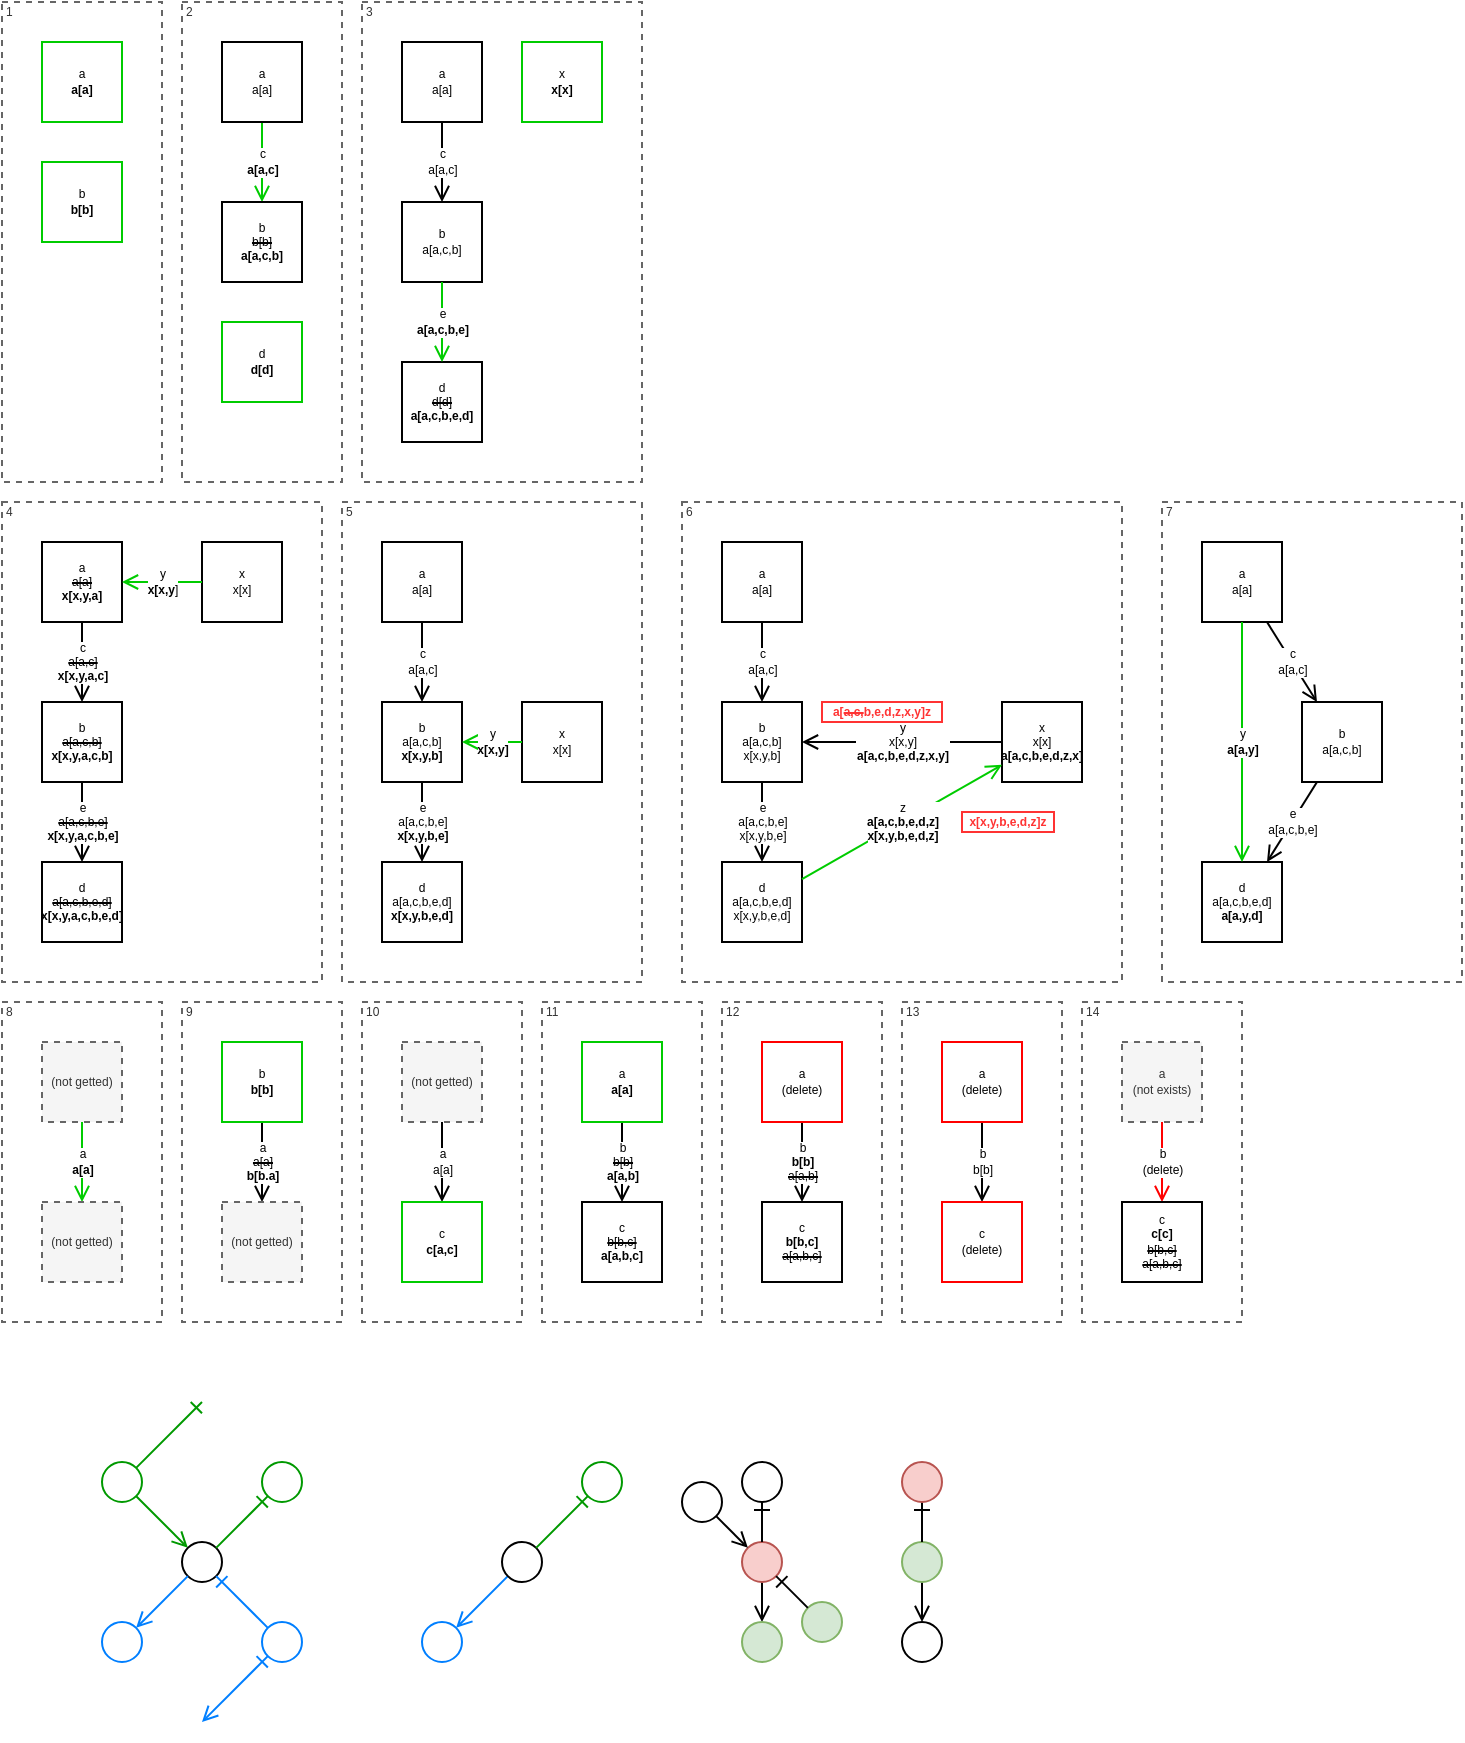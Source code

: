 <mxfile pages="2">
    <diagram id="YDHPcrjkJ_hrPR7L1dNF" name="v0">
        <mxGraphModel dx="997" dy="654" grid="1" gridSize="10" guides="1" tooltips="1" connect="1" arrows="1" fold="1" page="1" pageScale="1" pageWidth="827" pageHeight="1169" math="0" shadow="0">
            <root>
                <mxCell id="NjZC5WjNETesjFtiS9zZ-0"/>
                <mxCell id="NjZC5WjNETesjFtiS9zZ-1" parent="NjZC5WjNETesjFtiS9zZ-0"/>
                <mxCell id="ikAkHZJrHeVKkYMlM8vY-0" value="&lt;div style=&quot;font-size: 6px&quot;&gt;&lt;span style=&quot;font-size: 6px&quot;&gt;6&lt;/span&gt;&lt;/div&gt;" style="rounded=0;whiteSpace=wrap;html=1;strokeColor=#666666;fontSize=6;fontColor=#333333;fillColor=none;dashed=1;verticalAlign=top;align=left;spacingTop=-5;" parent="NjZC5WjNETesjFtiS9zZ-1" vertex="1">
                    <mxGeometry x="380" y="290" width="220" height="240" as="geometry"/>
                </mxCell>
                <mxCell id="ikAkHZJrHeVKkYMlM8vY-1" value="&lt;div style=&quot;font-size: 6px&quot;&gt;&lt;span style=&quot;font-size: 6px&quot;&gt;4&lt;/span&gt;&lt;/div&gt;" style="rounded=0;whiteSpace=wrap;html=1;strokeColor=#666666;fontSize=6;fontColor=#333333;fillColor=none;dashed=1;verticalAlign=top;align=left;spacingTop=-5;" parent="NjZC5WjNETesjFtiS9zZ-1" vertex="1">
                    <mxGeometry x="40" y="290" width="160" height="240" as="geometry"/>
                </mxCell>
                <mxCell id="ikAkHZJrHeVKkYMlM8vY-2" value="&lt;div style=&quot;font-size: 6px&quot;&gt;&lt;span style=&quot;font-size: 6px&quot;&gt;5&lt;/span&gt;&lt;/div&gt;" style="rounded=0;whiteSpace=wrap;html=1;strokeColor=#666666;fontSize=6;fontColor=#333333;fillColor=none;dashed=1;verticalAlign=top;align=left;spacingTop=-5;" parent="NjZC5WjNETesjFtiS9zZ-1" vertex="1">
                    <mxGeometry x="210" y="290" width="150" height="240" as="geometry"/>
                </mxCell>
                <mxCell id="ikAkHZJrHeVKkYMlM8vY-3" value="&lt;div style=&quot;font-size: 6px;&quot;&gt;&lt;span style=&quot;font-size: 6px;&quot;&gt;1&lt;/span&gt;&lt;/div&gt;" style="rounded=0;whiteSpace=wrap;html=1;strokeColor=#666666;fontSize=6;fontColor=#333333;fillColor=none;dashed=1;verticalAlign=top;align=left;spacingTop=-5;" parent="NjZC5WjNETesjFtiS9zZ-1" vertex="1">
                    <mxGeometry x="40" y="40" width="80" height="240" as="geometry"/>
                </mxCell>
                <mxCell id="ikAkHZJrHeVKkYMlM8vY-4" value="&lt;div style=&quot;font-size: 6px&quot;&gt;&lt;span style=&quot;font-size: 6px&quot;&gt;2&lt;/span&gt;&lt;/div&gt;" style="rounded=0;whiteSpace=wrap;html=1;strokeColor=#666666;fontSize=6;fontColor=#333333;fillColor=none;dashed=1;verticalAlign=top;align=left;spacingTop=-5;" parent="NjZC5WjNETesjFtiS9zZ-1" vertex="1">
                    <mxGeometry x="130" y="40" width="80" height="240" as="geometry"/>
                </mxCell>
                <mxCell id="ikAkHZJrHeVKkYMlM8vY-5" value="&lt;div style=&quot;font-size: 6px&quot;&gt;&lt;span style=&quot;font-size: 6px&quot;&gt;3&lt;/span&gt;&lt;/div&gt;" style="rounded=0;whiteSpace=wrap;html=1;strokeColor=#666666;fontSize=6;fontColor=#333333;fillColor=none;dashed=1;verticalAlign=top;align=left;spacingTop=-5;" parent="NjZC5WjNETesjFtiS9zZ-1" vertex="1">
                    <mxGeometry x="220" y="40" width="140" height="240" as="geometry"/>
                </mxCell>
                <mxCell id="ikAkHZJrHeVKkYMlM8vY-6" value="a&lt;br style=&quot;font-size: 6px;&quot;&gt;&lt;b style=&quot;font-size: 6px;&quot;&gt;a[a]&lt;/b&gt;" style="rounded=0;whiteSpace=wrap;html=1;strokeColor=#00CC00;fontSize=6;" parent="NjZC5WjNETesjFtiS9zZ-1" vertex="1">
                    <mxGeometry x="60" y="60" width="40" height="40" as="geometry"/>
                </mxCell>
                <mxCell id="ikAkHZJrHeVKkYMlM8vY-7" value="b&lt;br style=&quot;font-size: 6px;&quot;&gt;&lt;b style=&quot;font-size: 6px;&quot;&gt;b[b]&lt;/b&gt;" style="rounded=0;whiteSpace=wrap;html=1;strokeColor=#00CC00;fontSize=6;" parent="NjZC5WjNETesjFtiS9zZ-1" vertex="1">
                    <mxGeometry x="60" y="120" width="40" height="40" as="geometry"/>
                </mxCell>
                <mxCell id="ikAkHZJrHeVKkYMlM8vY-8" value="c&lt;br style=&quot;font-size: 6px;&quot;&gt;&lt;b style=&quot;font-size: 6px;&quot;&gt;a[a,c]&lt;/b&gt;" style="rounded=0;orthogonalLoop=1;jettySize=auto;html=1;endArrow=open;endFill=0;strokeColor=#00CC00;fontSize=6;" parent="NjZC5WjNETesjFtiS9zZ-1" source="ikAkHZJrHeVKkYMlM8vY-9" target="ikAkHZJrHeVKkYMlM8vY-10" edge="1">
                    <mxGeometry relative="1" as="geometry"/>
                </mxCell>
                <mxCell id="ikAkHZJrHeVKkYMlM8vY-9" value="a&lt;br style=&quot;font-size: 6px;&quot;&gt;a[a]" style="rounded=0;whiteSpace=wrap;html=1;fontSize=6;" parent="NjZC5WjNETesjFtiS9zZ-1" vertex="1">
                    <mxGeometry x="150" y="60" width="40" height="40" as="geometry"/>
                </mxCell>
                <mxCell id="ikAkHZJrHeVKkYMlM8vY-10" value="b&lt;br style=&quot;font-size: 6px;&quot;&gt;&lt;strike style=&quot;font-size: 6px;&quot;&gt;b[b]&lt;/strike&gt;&lt;br style=&quot;font-size: 6px;&quot;&gt;&lt;b style=&quot;font-size: 6px;&quot;&gt;a[a,c,b]&lt;/b&gt;" style="rounded=0;whiteSpace=wrap;html=1;fontSize=6;" parent="NjZC5WjNETesjFtiS9zZ-1" vertex="1">
                    <mxGeometry x="150" y="140" width="40" height="40" as="geometry"/>
                </mxCell>
                <mxCell id="ikAkHZJrHeVKkYMlM8vY-11" value="c&lt;br style=&quot;font-size: 6px;&quot;&gt;a[a,c]" style="rounded=0;orthogonalLoop=1;jettySize=auto;html=1;endArrow=open;endFill=0;fontSize=6;" parent="NjZC5WjNETesjFtiS9zZ-1" source="ikAkHZJrHeVKkYMlM8vY-12" target="ikAkHZJrHeVKkYMlM8vY-13" edge="1">
                    <mxGeometry relative="1" as="geometry"/>
                </mxCell>
                <mxCell id="ikAkHZJrHeVKkYMlM8vY-12" value="a&lt;br style=&quot;font-size: 6px;&quot;&gt;a[a]" style="rounded=0;whiteSpace=wrap;html=1;fontSize=6;" parent="NjZC5WjNETesjFtiS9zZ-1" vertex="1">
                    <mxGeometry x="240" y="60" width="40" height="40" as="geometry"/>
                </mxCell>
                <mxCell id="ikAkHZJrHeVKkYMlM8vY-13" value="b&lt;br style=&quot;font-size: 6px;&quot;&gt;a[a,c,b]" style="rounded=0;whiteSpace=wrap;html=1;fontSize=6;" parent="NjZC5WjNETesjFtiS9zZ-1" vertex="1">
                    <mxGeometry x="240" y="140" width="40" height="40" as="geometry"/>
                </mxCell>
                <mxCell id="ikAkHZJrHeVKkYMlM8vY-14" value="d&lt;br style=&quot;font-size: 6px;&quot;&gt;&lt;b style=&quot;font-size: 6px;&quot;&gt;d[d]&lt;/b&gt;" style="rounded=0;whiteSpace=wrap;html=1;strokeColor=#00CC00;fontSize=6;" parent="NjZC5WjNETesjFtiS9zZ-1" vertex="1">
                    <mxGeometry x="150" y="200" width="40" height="40" as="geometry"/>
                </mxCell>
                <mxCell id="ikAkHZJrHeVKkYMlM8vY-15" value="d&lt;br style=&quot;font-size: 6px;&quot;&gt;&lt;strike style=&quot;font-size: 6px;&quot;&gt;d[d]&lt;/strike&gt;&lt;br style=&quot;font-size: 6px;&quot;&gt;&lt;b style=&quot;font-size: 6px;&quot;&gt;a[a,c,b,e,d]&lt;/b&gt;" style="rounded=0;whiteSpace=wrap;html=1;fontSize=6;" parent="NjZC5WjNETesjFtiS9zZ-1" vertex="1">
                    <mxGeometry x="240" y="220" width="40" height="40" as="geometry"/>
                </mxCell>
                <mxCell id="ikAkHZJrHeVKkYMlM8vY-16" value="e&lt;br style=&quot;font-size: 6px;&quot;&gt;&lt;b style=&quot;font-size: 6px;&quot;&gt;a[a,c,b,e]&lt;/b&gt;" style="rounded=0;orthogonalLoop=1;jettySize=auto;html=1;endArrow=open;endFill=0;strokeColor=#00CC00;fontSize=6;" parent="NjZC5WjNETesjFtiS9zZ-1" source="ikAkHZJrHeVKkYMlM8vY-13" target="ikAkHZJrHeVKkYMlM8vY-15" edge="1">
                    <mxGeometry relative="1" as="geometry"/>
                </mxCell>
                <mxCell id="ikAkHZJrHeVKkYMlM8vY-17" value="x&lt;br style=&quot;font-size: 6px;&quot;&gt;&lt;b style=&quot;font-size: 6px;&quot;&gt;x[x]&lt;/b&gt;" style="rounded=0;whiteSpace=wrap;html=1;strokeColor=#00CC00;fontSize=6;" parent="NjZC5WjNETesjFtiS9zZ-1" vertex="1">
                    <mxGeometry x="300" y="60" width="40" height="40" as="geometry"/>
                </mxCell>
                <mxCell id="ikAkHZJrHeVKkYMlM8vY-18" value="c&lt;br style=&quot;font-size: 6px&quot;&gt;&lt;strike style=&quot;font-size: 6px&quot;&gt;a[a,c]&lt;/strike&gt;&lt;br style=&quot;font-size: 6px&quot;&gt;&lt;span style=&quot;font-size: 6px&quot;&gt;&lt;b style=&quot;font-size: 6px&quot;&gt;x[x,y,a,c]&lt;/b&gt;&lt;/span&gt;" style="rounded=0;orthogonalLoop=1;jettySize=auto;html=1;endArrow=open;endFill=0;fontSize=6;" parent="NjZC5WjNETesjFtiS9zZ-1" source="ikAkHZJrHeVKkYMlM8vY-19" target="ikAkHZJrHeVKkYMlM8vY-20" edge="1">
                    <mxGeometry relative="1" as="geometry"/>
                </mxCell>
                <mxCell id="ikAkHZJrHeVKkYMlM8vY-19" value="a&lt;br style=&quot;font-size: 6px;&quot;&gt;&lt;strike style=&quot;font-size: 6px;&quot;&gt;a[a]&lt;/strike&gt;&lt;br style=&quot;font-size: 6px;&quot;&gt;&lt;b style=&quot;font-size: 6px;&quot;&gt;x[x,y,a]&lt;/b&gt;" style="rounded=0;whiteSpace=wrap;html=1;fontSize=6;" parent="NjZC5WjNETesjFtiS9zZ-1" vertex="1">
                    <mxGeometry x="60" y="310" width="40" height="40" as="geometry"/>
                </mxCell>
                <mxCell id="ikAkHZJrHeVKkYMlM8vY-20" value="b&lt;br style=&quot;font-size: 6px;&quot;&gt;&lt;strike style=&quot;font-size: 6px;&quot;&gt;a[a,c,b]&lt;/strike&gt;&lt;br style=&quot;font-size: 6px;&quot;&gt;&lt;b style=&quot;font-size: 6px;&quot;&gt;x[x,y,a,c,b]&lt;/b&gt;" style="rounded=0;whiteSpace=wrap;html=1;fontSize=6;" parent="NjZC5WjNETesjFtiS9zZ-1" vertex="1">
                    <mxGeometry x="60" y="390" width="40" height="40" as="geometry"/>
                </mxCell>
                <mxCell id="ikAkHZJrHeVKkYMlM8vY-21" value="d&lt;br style=&quot;font-size: 6px;&quot;&gt;&lt;strike style=&quot;font-size: 6px;&quot;&gt;a[a,c,b,e,d]&lt;/strike&gt;&lt;br style=&quot;font-size: 6px;&quot;&gt;&lt;b style=&quot;font-size: 6px;&quot;&gt;x[x,y,a,c,b,e,d]&lt;/b&gt;" style="rounded=0;whiteSpace=wrap;html=1;fontSize=6;" parent="NjZC5WjNETesjFtiS9zZ-1" vertex="1">
                    <mxGeometry x="60" y="470" width="40" height="40" as="geometry"/>
                </mxCell>
                <mxCell id="ikAkHZJrHeVKkYMlM8vY-22" value="e&lt;br style=&quot;font-size: 6px&quot;&gt;&lt;strike style=&quot;font-size: 6px&quot;&gt;a[a,c,b,e]&lt;/strike&gt;&lt;br style=&quot;font-size: 6px&quot;&gt;&lt;span style=&quot;font-size: 6px&quot;&gt;&lt;b style=&quot;font-size: 6px&quot;&gt;x[x,y,a,c,b,e]&lt;/b&gt;&lt;/span&gt;" style="rounded=0;orthogonalLoop=1;jettySize=auto;html=1;endArrow=open;endFill=0;fontSize=6;" parent="NjZC5WjNETesjFtiS9zZ-1" source="ikAkHZJrHeVKkYMlM8vY-20" target="ikAkHZJrHeVKkYMlM8vY-21" edge="1">
                    <mxGeometry relative="1" as="geometry"/>
                </mxCell>
                <mxCell id="ikAkHZJrHeVKkYMlM8vY-23" value="x&lt;br style=&quot;font-size: 6px;&quot;&gt;x[x]" style="rounded=0;whiteSpace=wrap;html=1;fontSize=6;" parent="NjZC5WjNETesjFtiS9zZ-1" vertex="1">
                    <mxGeometry x="140" y="310" width="40" height="40" as="geometry"/>
                </mxCell>
                <mxCell id="ikAkHZJrHeVKkYMlM8vY-24" value="y&lt;br style=&quot;font-size: 6px;&quot;&gt;&lt;b style=&quot;font-size: 6px;&quot;&gt;x[x,y&lt;/b&gt;]" style="rounded=0;orthogonalLoop=1;jettySize=auto;html=1;endArrow=open;endFill=0;strokeColor=#00CC00;fontSize=6;" parent="NjZC5WjNETesjFtiS9zZ-1" source="ikAkHZJrHeVKkYMlM8vY-23" target="ikAkHZJrHeVKkYMlM8vY-19" edge="1">
                    <mxGeometry relative="1" as="geometry">
                        <mxPoint x="160" y="430" as="targetPoint"/>
                    </mxGeometry>
                </mxCell>
                <mxCell id="ikAkHZJrHeVKkYMlM8vY-25" value="c&lt;br style=&quot;font-size: 6px;&quot;&gt;a[a,c]" style="rounded=0;orthogonalLoop=1;jettySize=auto;html=1;endArrow=open;endFill=0;fontSize=6;" parent="NjZC5WjNETesjFtiS9zZ-1" source="ikAkHZJrHeVKkYMlM8vY-26" target="ikAkHZJrHeVKkYMlM8vY-27" edge="1">
                    <mxGeometry relative="1" as="geometry"/>
                </mxCell>
                <mxCell id="ikAkHZJrHeVKkYMlM8vY-26" value="a&lt;br style=&quot;font-size: 6px;&quot;&gt;&lt;span style=&quot;font-size: 6px;&quot;&gt;a[a]&lt;/span&gt;" style="rounded=0;whiteSpace=wrap;html=1;fontSize=6;" parent="NjZC5WjNETesjFtiS9zZ-1" vertex="1">
                    <mxGeometry x="230" y="310" width="40" height="40" as="geometry"/>
                </mxCell>
                <mxCell id="ikAkHZJrHeVKkYMlM8vY-27" value="b&lt;br style=&quot;font-size: 6px&quot;&gt;a[a,c,b]&lt;br style=&quot;font-size: 6px&quot;&gt;&lt;b style=&quot;font-size: 6px&quot;&gt;x[x,y,b]&lt;/b&gt;" style="rounded=0;whiteSpace=wrap;html=1;fontSize=6;" parent="NjZC5WjNETesjFtiS9zZ-1" vertex="1">
                    <mxGeometry x="230" y="390" width="40" height="40" as="geometry"/>
                </mxCell>
                <mxCell id="ikAkHZJrHeVKkYMlM8vY-28" value="d&lt;br style=&quot;font-size: 6px;&quot;&gt;a[a,c,b,e,d]&lt;br style=&quot;font-size: 6px;&quot;&gt;&lt;b style=&quot;font-size: 6px;&quot;&gt;x[x,y,b,e,d]&lt;/b&gt;" style="rounded=0;whiteSpace=wrap;html=1;fontSize=6;" parent="NjZC5WjNETesjFtiS9zZ-1" vertex="1">
                    <mxGeometry x="230" y="470" width="40" height="40" as="geometry"/>
                </mxCell>
                <mxCell id="ikAkHZJrHeVKkYMlM8vY-29" value="e&lt;br style=&quot;font-size: 6px&quot;&gt;a[a,c,b,e]&lt;br style=&quot;font-size: 6px&quot;&gt;&lt;span style=&quot;font-size: 6px&quot;&gt;&lt;b style=&quot;font-size: 6px&quot;&gt;x[x,y,b,e]&lt;/b&gt;&lt;/span&gt;" style="rounded=0;orthogonalLoop=1;jettySize=auto;html=1;endArrow=open;endFill=0;fontSize=6;" parent="NjZC5WjNETesjFtiS9zZ-1" source="ikAkHZJrHeVKkYMlM8vY-27" target="ikAkHZJrHeVKkYMlM8vY-28" edge="1">
                    <mxGeometry relative="1" as="geometry"/>
                </mxCell>
                <mxCell id="ikAkHZJrHeVKkYMlM8vY-30" value="x&lt;br style=&quot;font-size: 6px;&quot;&gt;x[x]" style="rounded=0;whiteSpace=wrap;html=1;fontSize=6;" parent="NjZC5WjNETesjFtiS9zZ-1" vertex="1">
                    <mxGeometry x="300" y="390" width="40" height="40" as="geometry"/>
                </mxCell>
                <mxCell id="ikAkHZJrHeVKkYMlM8vY-31" value="y&lt;br style=&quot;font-size: 6px;&quot;&gt;&lt;b style=&quot;font-size: 6px;&quot;&gt;x[x,y]&lt;/b&gt;" style="rounded=0;orthogonalLoop=1;jettySize=auto;html=1;endArrow=open;endFill=0;strokeColor=#00CC00;fontSize=6;" parent="NjZC5WjNETesjFtiS9zZ-1" source="ikAkHZJrHeVKkYMlM8vY-30" target="ikAkHZJrHeVKkYMlM8vY-27" edge="1">
                    <mxGeometry relative="1" as="geometry">
                        <mxPoint x="330" y="430" as="targetPoint"/>
                    </mxGeometry>
                </mxCell>
                <mxCell id="ikAkHZJrHeVKkYMlM8vY-32" value="c&lt;br style=&quot;font-size: 6px;&quot;&gt;a[a,c]" style="rounded=0;orthogonalLoop=1;jettySize=auto;html=1;endArrow=open;endFill=0;fontSize=6;" parent="NjZC5WjNETesjFtiS9zZ-1" source="ikAkHZJrHeVKkYMlM8vY-33" target="ikAkHZJrHeVKkYMlM8vY-34" edge="1">
                    <mxGeometry relative="1" as="geometry"/>
                </mxCell>
                <mxCell id="ikAkHZJrHeVKkYMlM8vY-33" value="a&lt;br style=&quot;font-size: 6px;&quot;&gt;&lt;span style=&quot;font-size: 6px;&quot;&gt;a[a]&lt;/span&gt;" style="rounded=0;whiteSpace=wrap;html=1;fontSize=6;" parent="NjZC5WjNETesjFtiS9zZ-1" vertex="1">
                    <mxGeometry x="400" y="310" width="40" height="40" as="geometry"/>
                </mxCell>
                <mxCell id="ikAkHZJrHeVKkYMlM8vY-34" value="b&lt;br style=&quot;font-size: 6px&quot;&gt;a[a,c,b]&lt;br style=&quot;font-size: 6px&quot;&gt;x[x,y,b]&lt;b style=&quot;font-size: 6px&quot;&gt;&lt;br&gt;&lt;/b&gt;" style="rounded=0;whiteSpace=wrap;html=1;fontSize=6;" parent="NjZC5WjNETesjFtiS9zZ-1" vertex="1">
                    <mxGeometry x="400" y="390" width="40" height="40" as="geometry"/>
                </mxCell>
                <mxCell id="ikAkHZJrHeVKkYMlM8vY-35" value="d&lt;br style=&quot;font-size: 6px&quot;&gt;a[a,c,b,e,d]&lt;br style=&quot;font-size: 6px&quot;&gt;x[x,y,b,e,d]" style="rounded=0;whiteSpace=wrap;html=1;fontSize=6;" parent="NjZC5WjNETesjFtiS9zZ-1" vertex="1">
                    <mxGeometry x="400" y="470" width="40" height="40" as="geometry"/>
                </mxCell>
                <mxCell id="ikAkHZJrHeVKkYMlM8vY-36" value="e&lt;br style=&quot;font-size: 6px&quot;&gt;a[a,c,b,e]&lt;br style=&quot;font-size: 6px&quot;&gt;&lt;span style=&quot;font-size: 6px&quot;&gt;x[x,y,b,e]&lt;/span&gt;&lt;span style=&quot;background-color: rgb(248 , 249 , 250) ; font-size: 6px&quot;&gt;&lt;br style=&quot;font-size: 6px&quot;&gt;&lt;/span&gt;" style="rounded=0;orthogonalLoop=1;jettySize=auto;html=1;endArrow=open;endFill=0;fontSize=6;" parent="NjZC5WjNETesjFtiS9zZ-1" source="ikAkHZJrHeVKkYMlM8vY-34" target="ikAkHZJrHeVKkYMlM8vY-35" edge="1">
                    <mxGeometry relative="1" as="geometry"/>
                </mxCell>
                <mxCell id="ikAkHZJrHeVKkYMlM8vY-37" value="x&lt;br style=&quot;font-size: 6px&quot;&gt;x[x]&lt;br style=&quot;font-size: 6px&quot;&gt;&lt;b style=&quot;font-size: 6px&quot;&gt;a[a,c,b,e,d,z,x]&lt;br&gt;&lt;/b&gt;" style="rounded=0;whiteSpace=wrap;html=1;fontSize=6;" parent="NjZC5WjNETesjFtiS9zZ-1" vertex="1">
                    <mxGeometry x="540" y="390" width="40" height="40" as="geometry"/>
                </mxCell>
                <mxCell id="ikAkHZJrHeVKkYMlM8vY-38" value="y&lt;br style=&quot;font-size: 6px&quot;&gt;x[x,y]&lt;br style=&quot;font-size: 6px&quot;&gt;&lt;b style=&quot;font-size: 6px&quot;&gt;a[a,c,b,e,d,z,x,y]&lt;br&gt;&lt;/b&gt;" style="rounded=0;orthogonalLoop=1;jettySize=auto;html=1;endArrow=open;endFill=0;fontSize=6;" parent="NjZC5WjNETesjFtiS9zZ-1" source="ikAkHZJrHeVKkYMlM8vY-37" target="ikAkHZJrHeVKkYMlM8vY-34" edge="1">
                    <mxGeometry relative="1" as="geometry">
                        <mxPoint x="500" y="430" as="targetPoint"/>
                    </mxGeometry>
                </mxCell>
                <mxCell id="ikAkHZJrHeVKkYMlM8vY-39" value="z&lt;br style=&quot;font-size: 6px&quot;&gt;&lt;b style=&quot;font-size: 6px&quot;&gt;a[a,c,b,e,d,z]&lt;br style=&quot;font-size: 6px&quot;&gt;x[x,y,b,e,d,z]&lt;/b&gt;&lt;b style=&quot;font-size: 6px&quot;&gt;&lt;br style=&quot;font-size: 6px&quot;&gt;&lt;/b&gt;" style="rounded=0;orthogonalLoop=1;jettySize=auto;html=1;endArrow=open;endFill=0;fontSize=6;strokeColor=#00CC00;" parent="NjZC5WjNETesjFtiS9zZ-1" source="ikAkHZJrHeVKkYMlM8vY-35" target="ikAkHZJrHeVKkYMlM8vY-37" edge="1">
                    <mxGeometry relative="1" as="geometry">
                        <mxPoint x="500" y="430" as="targetPoint"/>
                    </mxGeometry>
                </mxCell>
                <mxCell id="ikAkHZJrHeVKkYMlM8vY-40" value="&lt;b style=&quot;&quot;&gt;&lt;font color=&quot;#ff3333&quot;&gt;a[&lt;strike&gt;a,c,&lt;/strike&gt;b,e,d,z,x,y]z&lt;/font&gt;&lt;/b&gt;" style="rounded=0;whiteSpace=wrap;html=1;strokeColor=#FF3333;fillColor=none;fontSize=6;fontColor=#000000;align=center;labelBackgroundColor=#ffffff;" parent="NjZC5WjNETesjFtiS9zZ-1" vertex="1">
                    <mxGeometry x="450" y="390" width="60" height="10" as="geometry"/>
                </mxCell>
                <mxCell id="ikAkHZJrHeVKkYMlM8vY-41" value="&lt;b&gt;&lt;font color=&quot;#ff3333&quot;&gt;x[x,y,b,e,d,z]z&lt;/font&gt;&lt;/b&gt;" style="rounded=0;whiteSpace=wrap;html=1;strokeColor=#FF3333;fillColor=none;fontSize=6;fontColor=#000000;align=center;labelBackgroundColor=#ffffff;" parent="NjZC5WjNETesjFtiS9zZ-1" vertex="1">
                    <mxGeometry x="520" y="445" width="46" height="10" as="geometry"/>
                </mxCell>
                <mxCell id="ikAkHZJrHeVKkYMlM8vY-42" value="&lt;div style=&quot;font-size: 6px&quot;&gt;7&lt;/div&gt;" style="rounded=0;whiteSpace=wrap;html=1;strokeColor=#666666;fontSize=6;fontColor=#333333;fillColor=none;dashed=1;verticalAlign=top;align=left;spacingTop=-5;" parent="NjZC5WjNETesjFtiS9zZ-1" vertex="1">
                    <mxGeometry x="620" y="290" width="150" height="240" as="geometry"/>
                </mxCell>
                <mxCell id="ikAkHZJrHeVKkYMlM8vY-43" value="c&lt;br style=&quot;font-size: 6px;&quot;&gt;a[a,c]" style="rounded=0;orthogonalLoop=1;jettySize=auto;html=1;endArrow=open;endFill=0;fontSize=6;" parent="NjZC5WjNETesjFtiS9zZ-1" source="ikAkHZJrHeVKkYMlM8vY-44" target="ikAkHZJrHeVKkYMlM8vY-45" edge="1">
                    <mxGeometry relative="1" as="geometry"/>
                </mxCell>
                <mxCell id="ikAkHZJrHeVKkYMlM8vY-44" value="a&lt;br style=&quot;font-size: 6px;&quot;&gt;&lt;span style=&quot;font-size: 6px;&quot;&gt;a[a]&lt;/span&gt;" style="rounded=0;whiteSpace=wrap;html=1;fontSize=6;" parent="NjZC5WjNETesjFtiS9zZ-1" vertex="1">
                    <mxGeometry x="640" y="310" width="40" height="40" as="geometry"/>
                </mxCell>
                <mxCell id="ikAkHZJrHeVKkYMlM8vY-45" value="b&lt;br style=&quot;font-size: 6px&quot;&gt;a[a,c,b]" style="rounded=0;whiteSpace=wrap;html=1;fontSize=6;" parent="NjZC5WjNETesjFtiS9zZ-1" vertex="1">
                    <mxGeometry x="690" y="390" width="40" height="40" as="geometry"/>
                </mxCell>
                <mxCell id="ikAkHZJrHeVKkYMlM8vY-46" value="d&lt;br style=&quot;font-size: 6px&quot;&gt;a[a,c,b,e,d]&lt;br style=&quot;font-size: 6px&quot;&gt;&lt;b style=&quot;font-size: 6px&quot;&gt;a[a,y,d]&lt;/b&gt;" style="rounded=0;whiteSpace=wrap;html=1;fontSize=6;" parent="NjZC5WjNETesjFtiS9zZ-1" vertex="1">
                    <mxGeometry x="640" y="470" width="40" height="40" as="geometry"/>
                </mxCell>
                <mxCell id="ikAkHZJrHeVKkYMlM8vY-47" value="e&lt;br style=&quot;font-size: 6px&quot;&gt;a[a,c,b,e]" style="rounded=0;orthogonalLoop=1;jettySize=auto;html=1;endArrow=open;endFill=0;fontSize=6;" parent="NjZC5WjNETesjFtiS9zZ-1" source="ikAkHZJrHeVKkYMlM8vY-45" target="ikAkHZJrHeVKkYMlM8vY-46" edge="1">
                    <mxGeometry relative="1" as="geometry"/>
                </mxCell>
                <mxCell id="ikAkHZJrHeVKkYMlM8vY-48" value="y&lt;br style=&quot;font-size: 6px&quot;&gt;&lt;b style=&quot;font-size: 6px&quot;&gt;a[a,y]&lt;/b&gt;" style="rounded=0;orthogonalLoop=1;jettySize=auto;html=1;endArrow=open;endFill=0;strokeColor=#00CC00;fontSize=6;" parent="NjZC5WjNETesjFtiS9zZ-1" source="ikAkHZJrHeVKkYMlM8vY-44" target="ikAkHZJrHeVKkYMlM8vY-46" edge="1">
                    <mxGeometry relative="1" as="geometry">
                        <mxPoint x="740" y="430" as="targetPoint"/>
                    </mxGeometry>
                </mxCell>
                <mxCell id="ikAkHZJrHeVKkYMlM8vY-49" value="&lt;div style=&quot;font-size: 6px&quot;&gt;8&lt;/div&gt;" style="rounded=0;whiteSpace=wrap;html=1;strokeColor=#666666;fontSize=6;fontColor=#333333;fillColor=none;dashed=1;verticalAlign=top;align=left;spacingTop=-5;" parent="NjZC5WjNETesjFtiS9zZ-1" vertex="1">
                    <mxGeometry x="40" y="540" width="80" height="160" as="geometry"/>
                </mxCell>
                <mxCell id="ikAkHZJrHeVKkYMlM8vY-50" value="a&lt;br style=&quot;font-size: 6px&quot;&gt;&lt;b style=&quot;font-size: 6px&quot;&gt;a[a]&lt;/b&gt;" style="rounded=0;orthogonalLoop=1;jettySize=auto;html=1;endArrow=open;endFill=0;strokeColor=#00CC00;fontSize=6;" parent="NjZC5WjNETesjFtiS9zZ-1" source="ikAkHZJrHeVKkYMlM8vY-51" target="ikAkHZJrHeVKkYMlM8vY-52" edge="1">
                    <mxGeometry relative="1" as="geometry">
                        <mxPoint x="80" y="640" as="targetPoint"/>
                    </mxGeometry>
                </mxCell>
                <mxCell id="ikAkHZJrHeVKkYMlM8vY-51" value="(not getted)" style="rounded=0;whiteSpace=wrap;html=1;fontSize=6;fillColor=#f5f5f5;strokeColor=#666666;fontColor=#333333;dashed=1;" parent="NjZC5WjNETesjFtiS9zZ-1" vertex="1">
                    <mxGeometry x="60" y="560" width="40" height="40" as="geometry"/>
                </mxCell>
                <mxCell id="ikAkHZJrHeVKkYMlM8vY-52" value="(not getted)" style="rounded=0;whiteSpace=wrap;html=1;fontSize=6;fillColor=#f5f5f5;strokeColor=#666666;fontColor=#333333;dashed=1;" parent="NjZC5WjNETesjFtiS9zZ-1" vertex="1">
                    <mxGeometry x="60" y="640" width="40" height="40" as="geometry"/>
                </mxCell>
                <mxCell id="ikAkHZJrHeVKkYMlM8vY-53" value="&lt;div style=&quot;font-size: 6px&quot;&gt;9&lt;/div&gt;" style="rounded=0;whiteSpace=wrap;html=1;strokeColor=#666666;fontSize=6;fontColor=#333333;fillColor=none;dashed=1;verticalAlign=top;align=left;spacingTop=-5;" parent="NjZC5WjNETesjFtiS9zZ-1" vertex="1">
                    <mxGeometry x="130" y="540" width="80" height="160" as="geometry"/>
                </mxCell>
                <mxCell id="ikAkHZJrHeVKkYMlM8vY-54" value="a&lt;br style=&quot;font-size: 6px&quot;&gt;&lt;span style=&quot;font-size: 6px&quot;&gt;&lt;strike&gt;a[a]&lt;/strike&gt;&lt;br&gt;&lt;b&gt;b[b.a]&lt;/b&gt;&lt;br&gt;&lt;/span&gt;" style="rounded=0;orthogonalLoop=1;jettySize=auto;html=1;endArrow=open;endFill=0;fontSize=6;" parent="NjZC5WjNETesjFtiS9zZ-1" source="ikAkHZJrHeVKkYMlM8vY-56" target="ikAkHZJrHeVKkYMlM8vY-55" edge="1">
                    <mxGeometry relative="1" as="geometry">
                        <mxPoint x="170" y="640" as="targetPoint"/>
                        <mxPoint x="170" y="600" as="sourcePoint"/>
                    </mxGeometry>
                </mxCell>
                <mxCell id="ikAkHZJrHeVKkYMlM8vY-55" value="(not getted)" style="rounded=0;whiteSpace=wrap;html=1;fontSize=6;fillColor=#f5f5f5;strokeColor=#666666;fontColor=#333333;dashed=1;" parent="NjZC5WjNETesjFtiS9zZ-1" vertex="1">
                    <mxGeometry x="150" y="640" width="40" height="40" as="geometry"/>
                </mxCell>
                <mxCell id="ikAkHZJrHeVKkYMlM8vY-56" value="b&lt;br style=&quot;font-size: 6px&quot;&gt;&lt;b style=&quot;font-size: 6px&quot;&gt;b[b]&lt;/b&gt;" style="rounded=0;whiteSpace=wrap;html=1;strokeColor=#00CC00;fontSize=6;" parent="NjZC5WjNETesjFtiS9zZ-1" vertex="1">
                    <mxGeometry x="150" y="560" width="40" height="40" as="geometry"/>
                </mxCell>
                <mxCell id="ikAkHZJrHeVKkYMlM8vY-57" value="&lt;div style=&quot;font-size: 6px&quot;&gt;10&lt;/div&gt;" style="rounded=0;whiteSpace=wrap;html=1;strokeColor=#666666;fontSize=6;fontColor=#333333;fillColor=none;dashed=1;verticalAlign=top;align=left;spacingTop=-5;" parent="NjZC5WjNETesjFtiS9zZ-1" vertex="1">
                    <mxGeometry x="220" y="540" width="80" height="160" as="geometry"/>
                </mxCell>
                <mxCell id="ikAkHZJrHeVKkYMlM8vY-58" value="a&lt;br style=&quot;font-size: 6px&quot;&gt;&lt;span style=&quot;font-size: 6px&quot;&gt;a[a]&lt;br&gt;&lt;/span&gt;" style="rounded=0;orthogonalLoop=1;jettySize=auto;html=1;endArrow=open;endFill=0;fontSize=6;" parent="NjZC5WjNETesjFtiS9zZ-1" source="ikAkHZJrHeVKkYMlM8vY-60" target="ikAkHZJrHeVKkYMlM8vY-59" edge="1">
                    <mxGeometry relative="1" as="geometry">
                        <mxPoint x="260" y="640" as="targetPoint"/>
                        <mxPoint x="260" y="600" as="sourcePoint"/>
                    </mxGeometry>
                </mxCell>
                <mxCell id="ikAkHZJrHeVKkYMlM8vY-59" value="c&lt;br style=&quot;font-size: 6px&quot;&gt;&lt;b style=&quot;font-size: 6px&quot;&gt;c[a,c]&lt;/b&gt;" style="rounded=0;whiteSpace=wrap;html=1;strokeColor=#00CC00;fontSize=6;" parent="NjZC5WjNETesjFtiS9zZ-1" vertex="1">
                    <mxGeometry x="240" y="640" width="40" height="40" as="geometry"/>
                </mxCell>
                <mxCell id="ikAkHZJrHeVKkYMlM8vY-60" value="(not getted)" style="rounded=0;whiteSpace=wrap;html=1;fontSize=6;fillColor=#f5f5f5;strokeColor=#666666;fontColor=#333333;dashed=1;" parent="NjZC5WjNETesjFtiS9zZ-1" vertex="1">
                    <mxGeometry x="240" y="560" width="40" height="40" as="geometry"/>
                </mxCell>
                <mxCell id="ikAkHZJrHeVKkYMlM8vY-61" value="&lt;div style=&quot;font-size: 6px&quot;&gt;&lt;span style=&quot;font-size: 6px&quot;&gt;11&lt;/span&gt;&lt;/div&gt;" style="rounded=0;whiteSpace=wrap;html=1;strokeColor=#666666;fontSize=6;fontColor=#333333;fillColor=none;dashed=1;verticalAlign=top;align=left;spacingTop=-5;" parent="NjZC5WjNETesjFtiS9zZ-1" vertex="1">
                    <mxGeometry x="310" y="540" width="80" height="160" as="geometry"/>
                </mxCell>
                <mxCell id="ikAkHZJrHeVKkYMlM8vY-62" value="b&lt;br style=&quot;font-size: 6px&quot;&gt;&lt;span style=&quot;font-size: 6px&quot;&gt;&lt;strike&gt;b[b]&lt;/strike&gt;&lt;br&gt;&lt;b&gt;a[a,b]&lt;/b&gt;&lt;br&gt;&lt;/span&gt;" style="rounded=0;orthogonalLoop=1;jettySize=auto;html=1;endArrow=open;endFill=0;fontSize=6;" parent="NjZC5WjNETesjFtiS9zZ-1" source="ikAkHZJrHeVKkYMlM8vY-64" target="ikAkHZJrHeVKkYMlM8vY-63" edge="1">
                    <mxGeometry relative="1" as="geometry">
                        <mxPoint x="350" y="600" as="sourcePoint"/>
                    </mxGeometry>
                </mxCell>
                <mxCell id="ikAkHZJrHeVKkYMlM8vY-63" value="c&lt;br style=&quot;font-size: 6px&quot;&gt;&lt;strike style=&quot;font-size: 6px&quot;&gt;b[b,c]&lt;/strike&gt;&lt;br style=&quot;font-size: 6px&quot;&gt;&lt;b style=&quot;font-size: 6px&quot;&gt;a[a,b,c]&lt;/b&gt;" style="rounded=0;whiteSpace=wrap;html=1;fontSize=6;" parent="NjZC5WjNETesjFtiS9zZ-1" vertex="1">
                    <mxGeometry x="330" y="640" width="40" height="40" as="geometry"/>
                </mxCell>
                <mxCell id="ikAkHZJrHeVKkYMlM8vY-64" value="a&lt;br style=&quot;font-size: 6px&quot;&gt;&lt;b style=&quot;font-size: 6px&quot;&gt;a[a]&lt;/b&gt;" style="rounded=0;whiteSpace=wrap;html=1;strokeColor=#00CC00;fontSize=6;" parent="NjZC5WjNETesjFtiS9zZ-1" vertex="1">
                    <mxGeometry x="330" y="560" width="40" height="40" as="geometry"/>
                </mxCell>
                <mxCell id="ikAkHZJrHeVKkYMlM8vY-65" value="&lt;div style=&quot;font-size: 6px&quot;&gt;&lt;span style=&quot;font-size: 6px&quot;&gt;12&lt;/span&gt;&lt;/div&gt;" style="rounded=0;whiteSpace=wrap;html=1;strokeColor=#666666;fontSize=6;fontColor=#333333;fillColor=none;dashed=1;verticalAlign=top;align=left;spacingTop=-5;" parent="NjZC5WjNETesjFtiS9zZ-1" vertex="1">
                    <mxGeometry x="400" y="540" width="80" height="160" as="geometry"/>
                </mxCell>
                <mxCell id="ikAkHZJrHeVKkYMlM8vY-66" value="b&lt;br style=&quot;font-size: 6px&quot;&gt;&lt;span style=&quot;font-size: 6px&quot;&gt;&lt;b&gt;b[b]&lt;/b&gt;&lt;br&gt;&lt;strike&gt;a[a,b]&lt;/strike&gt;&lt;br&gt;&lt;/span&gt;" style="rounded=0;orthogonalLoop=1;jettySize=auto;html=1;endArrow=open;endFill=0;fontSize=6;" parent="NjZC5WjNETesjFtiS9zZ-1" source="ikAkHZJrHeVKkYMlM8vY-68" target="ikAkHZJrHeVKkYMlM8vY-67" edge="1">
                    <mxGeometry relative="1" as="geometry">
                        <mxPoint x="440" y="600" as="sourcePoint"/>
                    </mxGeometry>
                </mxCell>
                <mxCell id="ikAkHZJrHeVKkYMlM8vY-67" value="c&lt;br style=&quot;font-size: 6px&quot;&gt;&lt;span style=&quot;font-size: 6px&quot;&gt;&lt;b&gt;b[b,c]&lt;/b&gt;&lt;/span&gt;&lt;br style=&quot;font-size: 6px&quot;&gt;&lt;span style=&quot;font-size: 6px&quot;&gt;&lt;strike&gt;a[a,b,c]&lt;/strike&gt;&lt;/span&gt;" style="rounded=0;whiteSpace=wrap;html=1;fontSize=6;" parent="NjZC5WjNETesjFtiS9zZ-1" vertex="1">
                    <mxGeometry x="420" y="640" width="40" height="40" as="geometry"/>
                </mxCell>
                <mxCell id="ikAkHZJrHeVKkYMlM8vY-68" value="a&lt;br&gt;(delete)" style="rounded=0;whiteSpace=wrap;html=1;fontSize=6;strokeColor=#FF0000;" parent="NjZC5WjNETesjFtiS9zZ-1" vertex="1">
                    <mxGeometry x="420" y="560" width="40" height="40" as="geometry"/>
                </mxCell>
                <mxCell id="ikAkHZJrHeVKkYMlM8vY-69" value="&lt;div style=&quot;font-size: 6px&quot;&gt;&lt;span style=&quot;font-size: 6px&quot;&gt;14&lt;/span&gt;&lt;/div&gt;" style="rounded=0;whiteSpace=wrap;html=1;strokeColor=#666666;fontSize=6;fontColor=#333333;fillColor=none;dashed=1;verticalAlign=top;align=left;spacingTop=-5;" parent="NjZC5WjNETesjFtiS9zZ-1" vertex="1">
                    <mxGeometry x="580" y="540" width="80" height="160" as="geometry"/>
                </mxCell>
                <mxCell id="ikAkHZJrHeVKkYMlM8vY-70" value="&lt;span style=&quot;font-size: 6px&quot;&gt;b&lt;br&gt;(delete)&lt;br&gt;&lt;/span&gt;" style="rounded=0;orthogonalLoop=1;jettySize=auto;html=1;endArrow=open;endFill=0;fontSize=6;strokeColor=#FF0000;" parent="NjZC5WjNETesjFtiS9zZ-1" source="ikAkHZJrHeVKkYMlM8vY-72" target="ikAkHZJrHeVKkYMlM8vY-71" edge="1">
                    <mxGeometry relative="1" as="geometry">
                        <mxPoint x="620" y="600" as="sourcePoint"/>
                    </mxGeometry>
                </mxCell>
                <mxCell id="ikAkHZJrHeVKkYMlM8vY-71" value="c&lt;br&gt;&lt;b&gt;c[c]&lt;/b&gt;&lt;br style=&quot;font-size: 6px&quot;&gt;&lt;span style=&quot;font-size: 6px&quot;&gt;&lt;strike&gt;b[b,c]&lt;/strike&gt;&lt;/span&gt;&lt;br style=&quot;font-size: 6px&quot;&gt;&lt;span style=&quot;font-size: 6px&quot;&gt;&lt;strike&gt;a[a,b,c]&lt;/strike&gt;&lt;/span&gt;" style="rounded=0;whiteSpace=wrap;html=1;fontSize=6;" parent="NjZC5WjNETesjFtiS9zZ-1" vertex="1">
                    <mxGeometry x="600" y="640" width="40" height="40" as="geometry"/>
                </mxCell>
                <mxCell id="ikAkHZJrHeVKkYMlM8vY-72" value="a&lt;br&gt;(not exists)" style="rounded=0;whiteSpace=wrap;html=1;fontSize=6;fillColor=#f5f5f5;strokeColor=#666666;fontColor=#333333;dashed=1;" parent="NjZC5WjNETesjFtiS9zZ-1" vertex="1">
                    <mxGeometry x="600" y="560" width="40" height="40" as="geometry"/>
                </mxCell>
                <mxCell id="ikAkHZJrHeVKkYMlM8vY-73" value="&lt;div style=&quot;font-size: 6px&quot;&gt;&lt;span style=&quot;font-size: 6px&quot;&gt;13&lt;/span&gt;&lt;/div&gt;" style="rounded=0;whiteSpace=wrap;html=1;strokeColor=#666666;fontSize=6;fontColor=#333333;fillColor=none;dashed=1;verticalAlign=top;align=left;spacingTop=-5;" parent="NjZC5WjNETesjFtiS9zZ-1" vertex="1">
                    <mxGeometry x="490" y="540" width="80" height="160" as="geometry"/>
                </mxCell>
                <mxCell id="ikAkHZJrHeVKkYMlM8vY-74" value="b&lt;br style=&quot;font-size: 6px&quot;&gt;&lt;span style=&quot;font-size: 6px&quot;&gt;b[b]&lt;br&gt;&lt;/span&gt;" style="rounded=0;orthogonalLoop=1;jettySize=auto;html=1;endArrow=open;endFill=0;fontSize=6;" parent="NjZC5WjNETesjFtiS9zZ-1" source="ikAkHZJrHeVKkYMlM8vY-76" target="ikAkHZJrHeVKkYMlM8vY-75" edge="1">
                    <mxGeometry relative="1" as="geometry">
                        <mxPoint x="530" y="600" as="sourcePoint"/>
                    </mxGeometry>
                </mxCell>
                <mxCell id="ikAkHZJrHeVKkYMlM8vY-75" value="c&lt;br style=&quot;font-size: 6px&quot;&gt;(delete)" style="rounded=0;whiteSpace=wrap;html=1;fontSize=6;strokeColor=#FF0000;" parent="NjZC5WjNETesjFtiS9zZ-1" vertex="1">
                    <mxGeometry x="510" y="640" width="40" height="40" as="geometry"/>
                </mxCell>
                <mxCell id="ikAkHZJrHeVKkYMlM8vY-76" value="a&lt;br&gt;(delete)" style="rounded=0;whiteSpace=wrap;html=1;fontSize=6;strokeColor=#FF0000;" parent="NjZC5WjNETesjFtiS9zZ-1" vertex="1">
                    <mxGeometry x="510" y="560" width="40" height="40" as="geometry"/>
                </mxCell>
                <mxCell id="ikAkHZJrHeVKkYMlM8vY-110" value="" style="endArrow=open;html=1;labelBackgroundColor=none;fontSize=7;align=center;startArrow=ERone;startFill=0;endFill=0;strokeColor=#009900;" parent="NjZC5WjNETesjFtiS9zZ-1" source="ikAkHZJrHeVKkYMlM8vY-111" target="ikAkHZJrHeVKkYMlM8vY-113" edge="1">
                    <mxGeometry width="50" height="50" relative="1" as="geometry">
                        <mxPoint x="140" y="740" as="sourcePoint"/>
                        <mxPoint x="130" y="810" as="targetPoint"/>
                        <Array as="points">
                            <mxPoint x="100" y="780"/>
                        </Array>
                    </mxGeometry>
                </mxCell>
                <mxCell id="ikAkHZJrHeVKkYMlM8vY-111" value="" style="ellipse;whiteSpace=wrap;html=1;aspect=fixed;rounded=1;fontSize=7;strokeColor=#009900;" parent="NjZC5WjNETesjFtiS9zZ-1" vertex="1">
                    <mxGeometry x="90" y="770" width="20" height="20" as="geometry"/>
                </mxCell>
                <mxCell id="ikAkHZJrHeVKkYMlM8vY-112" value="" style="endArrow=none;html=1;labelBackgroundColor=none;fontSize=7;align=center;startArrow=ERone;startFill=0;endFill=0;strokeColor=#009900;" parent="NjZC5WjNETesjFtiS9zZ-1" target="ikAkHZJrHeVKkYMlM8vY-111" edge="1">
                    <mxGeometry width="50" height="50" relative="1" as="geometry">
                        <mxPoint x="140" y="740" as="sourcePoint"/>
                        <mxPoint x="140" y="820" as="targetPoint"/>
                        <Array as="points"/>
                    </mxGeometry>
                </mxCell>
                <mxCell id="ikAkHZJrHeVKkYMlM8vY-113" value="" style="ellipse;whiteSpace=wrap;html=1;aspect=fixed;rounded=1;fontSize=7;" parent="NjZC5WjNETesjFtiS9zZ-1" vertex="1">
                    <mxGeometry x="130" y="810" width="20" height="20" as="geometry"/>
                </mxCell>
                <mxCell id="ikAkHZJrHeVKkYMlM8vY-114" value="" style="ellipse;whiteSpace=wrap;html=1;aspect=fixed;rounded=1;fontSize=7;strokeColor=#007FFF;" parent="NjZC5WjNETesjFtiS9zZ-1" vertex="1">
                    <mxGeometry x="170" y="850" width="20" height="20" as="geometry"/>
                </mxCell>
                <mxCell id="ikAkHZJrHeVKkYMlM8vY-115" value="" style="endArrow=none;html=1;labelBackgroundColor=none;fontSize=7;align=center;startArrow=ERone;startFill=0;endFill=0;strokeColor=#007FFF;" parent="NjZC5WjNETesjFtiS9zZ-1" source="ikAkHZJrHeVKkYMlM8vY-113" target="ikAkHZJrHeVKkYMlM8vY-114" edge="1">
                    <mxGeometry width="50" height="50" relative="1" as="geometry">
                        <mxPoint x="130" y="750" as="sourcePoint"/>
                        <mxPoint x="114.472" y="781.056" as="targetPoint"/>
                        <Array as="points"/>
                    </mxGeometry>
                </mxCell>
                <mxCell id="ikAkHZJrHeVKkYMlM8vY-116" value="" style="endArrow=open;html=1;labelBackgroundColor=none;fontSize=7;align=center;startArrow=ERone;startFill=0;endFill=0;strokeColor=#007FFF;" parent="NjZC5WjNETesjFtiS9zZ-1" source="ikAkHZJrHeVKkYMlM8vY-114" edge="1">
                    <mxGeometry width="50" height="50" relative="1" as="geometry">
                        <mxPoint x="110" y="790" as="sourcePoint"/>
                        <mxPoint x="140" y="900" as="targetPoint"/>
                        <Array as="points"/>
                    </mxGeometry>
                </mxCell>
                <mxCell id="ikAkHZJrHeVKkYMlM8vY-117" value="" style="endArrow=none;html=1;labelBackgroundColor=none;fontSize=7;align=center;startArrow=ERone;startFill=0;endFill=0;strokeColor=#009900;" parent="NjZC5WjNETesjFtiS9zZ-1" source="ikAkHZJrHeVKkYMlM8vY-125" target="ikAkHZJrHeVKkYMlM8vY-113" edge="1">
                    <mxGeometry width="50" height="50" relative="1" as="geometry">
                        <mxPoint x="150" y="780" as="sourcePoint"/>
                        <mxPoint x="182.929" y="862.929" as="targetPoint"/>
                        <Array as="points"/>
                    </mxGeometry>
                </mxCell>
                <mxCell id="ikAkHZJrHeVKkYMlM8vY-118" value="" style="endArrow=open;html=1;labelBackgroundColor=none;fontSize=7;align=center;startArrow=none;startFill=0;endFill=0;strokeColor=#007FFF;" parent="NjZC5WjNETesjFtiS9zZ-1" source="ikAkHZJrHeVKkYMlM8vY-120" target="ikAkHZJrHeVKkYMlM8vY-123" edge="1">
                    <mxGeometry width="50" height="50" relative="1" as="geometry">
                        <mxPoint x="175.528" y="868.944" as="sourcePoint"/>
                        <mxPoint x="100" y="860" as="targetPoint"/>
                        <Array as="points"/>
                    </mxGeometry>
                </mxCell>
                <mxCell id="ikAkHZJrHeVKkYMlM8vY-119" value="" style="ellipse;whiteSpace=wrap;html=1;aspect=fixed;rounded=1;fontSize=7;strokeColor=#007FFF;" parent="NjZC5WjNETesjFtiS9zZ-1" vertex="1">
                    <mxGeometry x="90" y="850" width="20" height="20" as="geometry"/>
                </mxCell>
                <mxCell id="ikAkHZJrHeVKkYMlM8vY-120" value="" style="ellipse;whiteSpace=wrap;html=1;aspect=fixed;rounded=1;fontSize=7;" parent="NjZC5WjNETesjFtiS9zZ-1" vertex="1">
                    <mxGeometry x="290" y="810" width="20" height="20" as="geometry"/>
                </mxCell>
                <mxCell id="ikAkHZJrHeVKkYMlM8vY-121" value="" style="endArrow=none;html=1;labelBackgroundColor=none;fontSize=7;align=center;startArrow=ERone;startFill=0;endFill=0;strokeColor=#009900;" parent="NjZC5WjNETesjFtiS9zZ-1" source="ikAkHZJrHeVKkYMlM8vY-122" target="ikAkHZJrHeVKkYMlM8vY-120" edge="1">
                    <mxGeometry width="50" height="50" relative="1" as="geometry">
                        <mxPoint x="343" y="780" as="sourcePoint"/>
                        <mxPoint x="342.929" y="862.929" as="targetPoint"/>
                        <Array as="points"/>
                    </mxGeometry>
                </mxCell>
                <mxCell id="ikAkHZJrHeVKkYMlM8vY-122" value="" style="ellipse;whiteSpace=wrap;html=1;aspect=fixed;rounded=1;fontSize=7;strokeColor=#009900;" parent="NjZC5WjNETesjFtiS9zZ-1" vertex="1">
                    <mxGeometry x="330" y="770" width="20" height="20" as="geometry"/>
                </mxCell>
                <mxCell id="ikAkHZJrHeVKkYMlM8vY-123" value="" style="ellipse;whiteSpace=wrap;html=1;aspect=fixed;rounded=1;fontSize=7;strokeColor=#007FFF;" parent="NjZC5WjNETesjFtiS9zZ-1" vertex="1">
                    <mxGeometry x="250" y="850" width="20" height="20" as="geometry"/>
                </mxCell>
                <mxCell id="ikAkHZJrHeVKkYMlM8vY-124" value="" style="endArrow=open;html=1;labelBackgroundColor=none;fontSize=7;align=center;startArrow=none;startFill=0;endFill=0;strokeColor=#007FFF;" parent="NjZC5WjNETesjFtiS9zZ-1" source="ikAkHZJrHeVKkYMlM8vY-113" target="ikAkHZJrHeVKkYMlM8vY-119" edge="1">
                    <mxGeometry width="50" height="50" relative="1" as="geometry">
                        <mxPoint x="175.528" y="868.944" as="sourcePoint"/>
                        <mxPoint x="100" y="860" as="targetPoint"/>
                        <Array as="points"/>
                    </mxGeometry>
                </mxCell>
                <mxCell id="ikAkHZJrHeVKkYMlM8vY-125" value="" style="ellipse;whiteSpace=wrap;html=1;aspect=fixed;rounded=1;fontSize=7;strokeColor=#009900;" parent="NjZC5WjNETesjFtiS9zZ-1" vertex="1">
                    <mxGeometry x="170" y="770" width="20" height="20" as="geometry"/>
                </mxCell>
                <mxCell id="ikAkHZJrHeVKkYMlM8vY-126" value="" style="endArrow=open;html=1;labelBackgroundColor=none;fontSize=7;align=center;startArrow=none;startFill=0;endFill=0;" parent="NjZC5WjNETesjFtiS9zZ-1" source="ikAkHZJrHeVKkYMlM8vY-127" target="ikAkHZJrHeVKkYMlM8vY-130" edge="1">
                    <mxGeometry width="50" height="50" relative="1" as="geometry">
                        <mxPoint x="295.528" y="868.944" as="sourcePoint"/>
                        <mxPoint x="220" y="860" as="targetPoint"/>
                        <Array as="points"/>
                    </mxGeometry>
                </mxCell>
                <mxCell id="ikAkHZJrHeVKkYMlM8vY-127" value="" style="ellipse;whiteSpace=wrap;html=1;aspect=fixed;rounded=1;fontSize=7;fillColor=#f8cecc;strokeColor=#b85450;" parent="NjZC5WjNETesjFtiS9zZ-1" vertex="1">
                    <mxGeometry x="410" y="810" width="20" height="20" as="geometry"/>
                </mxCell>
                <mxCell id="ikAkHZJrHeVKkYMlM8vY-128" value="" style="endArrow=none;html=1;labelBackgroundColor=none;fontSize=7;align=center;startArrow=ERone;startFill=0;endFill=0;" parent="NjZC5WjNETesjFtiS9zZ-1" source="ikAkHZJrHeVKkYMlM8vY-129" target="ikAkHZJrHeVKkYMlM8vY-127" edge="1">
                    <mxGeometry width="50" height="50" relative="1" as="geometry">
                        <mxPoint x="463" y="780" as="sourcePoint"/>
                        <mxPoint x="462.929" y="862.929" as="targetPoint"/>
                        <Array as="points"/>
                    </mxGeometry>
                </mxCell>
                <mxCell id="ikAkHZJrHeVKkYMlM8vY-129" value="" style="ellipse;whiteSpace=wrap;html=1;aspect=fixed;rounded=1;fontSize=7;" parent="NjZC5WjNETesjFtiS9zZ-1" vertex="1">
                    <mxGeometry x="410" y="770" width="20" height="20" as="geometry"/>
                </mxCell>
                <mxCell id="ikAkHZJrHeVKkYMlM8vY-130" value="" style="ellipse;whiteSpace=wrap;html=1;aspect=fixed;rounded=1;fontSize=7;fillColor=#d5e8d4;strokeColor=#82b366;" parent="NjZC5WjNETesjFtiS9zZ-1" vertex="1">
                    <mxGeometry x="410" y="850" width="20" height="20" as="geometry"/>
                </mxCell>
                <mxCell id="ikAkHZJrHeVKkYMlM8vY-131" value="" style="endArrow=open;html=1;labelBackgroundColor=none;fontSize=7;align=center;startArrow=none;startFill=0;endFill=0;" parent="NjZC5WjNETesjFtiS9zZ-1" source="ikAkHZJrHeVKkYMlM8vY-132" target="ikAkHZJrHeVKkYMlM8vY-135" edge="1">
                    <mxGeometry width="50" height="50" relative="1" as="geometry">
                        <mxPoint x="375.528" y="868.944" as="sourcePoint"/>
                        <mxPoint x="300" y="860" as="targetPoint"/>
                        <Array as="points"/>
                    </mxGeometry>
                </mxCell>
                <mxCell id="ikAkHZJrHeVKkYMlM8vY-132" value="" style="ellipse;whiteSpace=wrap;html=1;aspect=fixed;rounded=1;fontSize=7;fillColor=#d5e8d4;strokeColor=#82b366;" parent="NjZC5WjNETesjFtiS9zZ-1" vertex="1">
                    <mxGeometry x="490" y="810" width="20" height="20" as="geometry"/>
                </mxCell>
                <mxCell id="ikAkHZJrHeVKkYMlM8vY-133" value="" style="endArrow=none;html=1;labelBackgroundColor=none;fontSize=7;align=center;startArrow=ERone;startFill=0;endFill=0;" parent="NjZC5WjNETesjFtiS9zZ-1" source="ikAkHZJrHeVKkYMlM8vY-134" target="ikAkHZJrHeVKkYMlM8vY-132" edge="1">
                    <mxGeometry width="50" height="50" relative="1" as="geometry">
                        <mxPoint x="543" y="780" as="sourcePoint"/>
                        <mxPoint x="542.929" y="862.929" as="targetPoint"/>
                        <Array as="points"/>
                    </mxGeometry>
                </mxCell>
                <mxCell id="ikAkHZJrHeVKkYMlM8vY-134" value="" style="ellipse;whiteSpace=wrap;html=1;aspect=fixed;rounded=1;fontSize=7;fillColor=#f8cecc;strokeColor=#b85450;" parent="NjZC5WjNETesjFtiS9zZ-1" vertex="1">
                    <mxGeometry x="490" y="770" width="20" height="20" as="geometry"/>
                </mxCell>
                <mxCell id="ikAkHZJrHeVKkYMlM8vY-135" value="" style="ellipse;whiteSpace=wrap;html=1;aspect=fixed;rounded=1;fontSize=7;" parent="NjZC5WjNETesjFtiS9zZ-1" vertex="1">
                    <mxGeometry x="490" y="850" width="20" height="20" as="geometry"/>
                </mxCell>
                <mxCell id="ikAkHZJrHeVKkYMlM8vY-136" value="" style="ellipse;whiteSpace=wrap;html=1;aspect=fixed;rounded=1;fontSize=7;fillColor=#d5e8d4;strokeColor=#82b366;" parent="NjZC5WjNETesjFtiS9zZ-1" vertex="1">
                    <mxGeometry x="440" y="840" width="20" height="20" as="geometry"/>
                </mxCell>
                <mxCell id="ikAkHZJrHeVKkYMlM8vY-137" value="" style="endArrow=none;html=1;labelBackgroundColor=none;fontSize=7;align=center;startArrow=ERone;startFill=0;endFill=0;" parent="NjZC5WjNETesjFtiS9zZ-1" source="ikAkHZJrHeVKkYMlM8vY-127" target="ikAkHZJrHeVKkYMlM8vY-136" edge="1">
                    <mxGeometry width="50" height="50" relative="1" as="geometry">
                        <mxPoint x="463" y="780" as="sourcePoint"/>
                        <mxPoint x="462.929" y="862.929" as="targetPoint"/>
                        <Array as="points"/>
                    </mxGeometry>
                </mxCell>
                <mxCell id="ikAkHZJrHeVKkYMlM8vY-138" value="" style="ellipse;whiteSpace=wrap;html=1;aspect=fixed;rounded=1;fontSize=7;" parent="NjZC5WjNETesjFtiS9zZ-1" vertex="1">
                    <mxGeometry x="380" y="780" width="20" height="20" as="geometry"/>
                </mxCell>
                <mxCell id="ikAkHZJrHeVKkYMlM8vY-139" value="" style="endArrow=open;html=1;labelBackgroundColor=none;fontSize=7;align=center;startArrow=none;startFill=0;endFill=0;" parent="NjZC5WjNETesjFtiS9zZ-1" source="ikAkHZJrHeVKkYMlM8vY-138" target="ikAkHZJrHeVKkYMlM8vY-127" edge="1">
                    <mxGeometry width="50" height="50" relative="1" as="geometry">
                        <mxPoint x="420" y="830" as="sourcePoint"/>
                        <mxPoint x="410" y="800" as="targetPoint"/>
                        <Array as="points"/>
                    </mxGeometry>
                </mxCell>
            </root>
        </mxGraphModel>
    </diagram>
</mxfile>